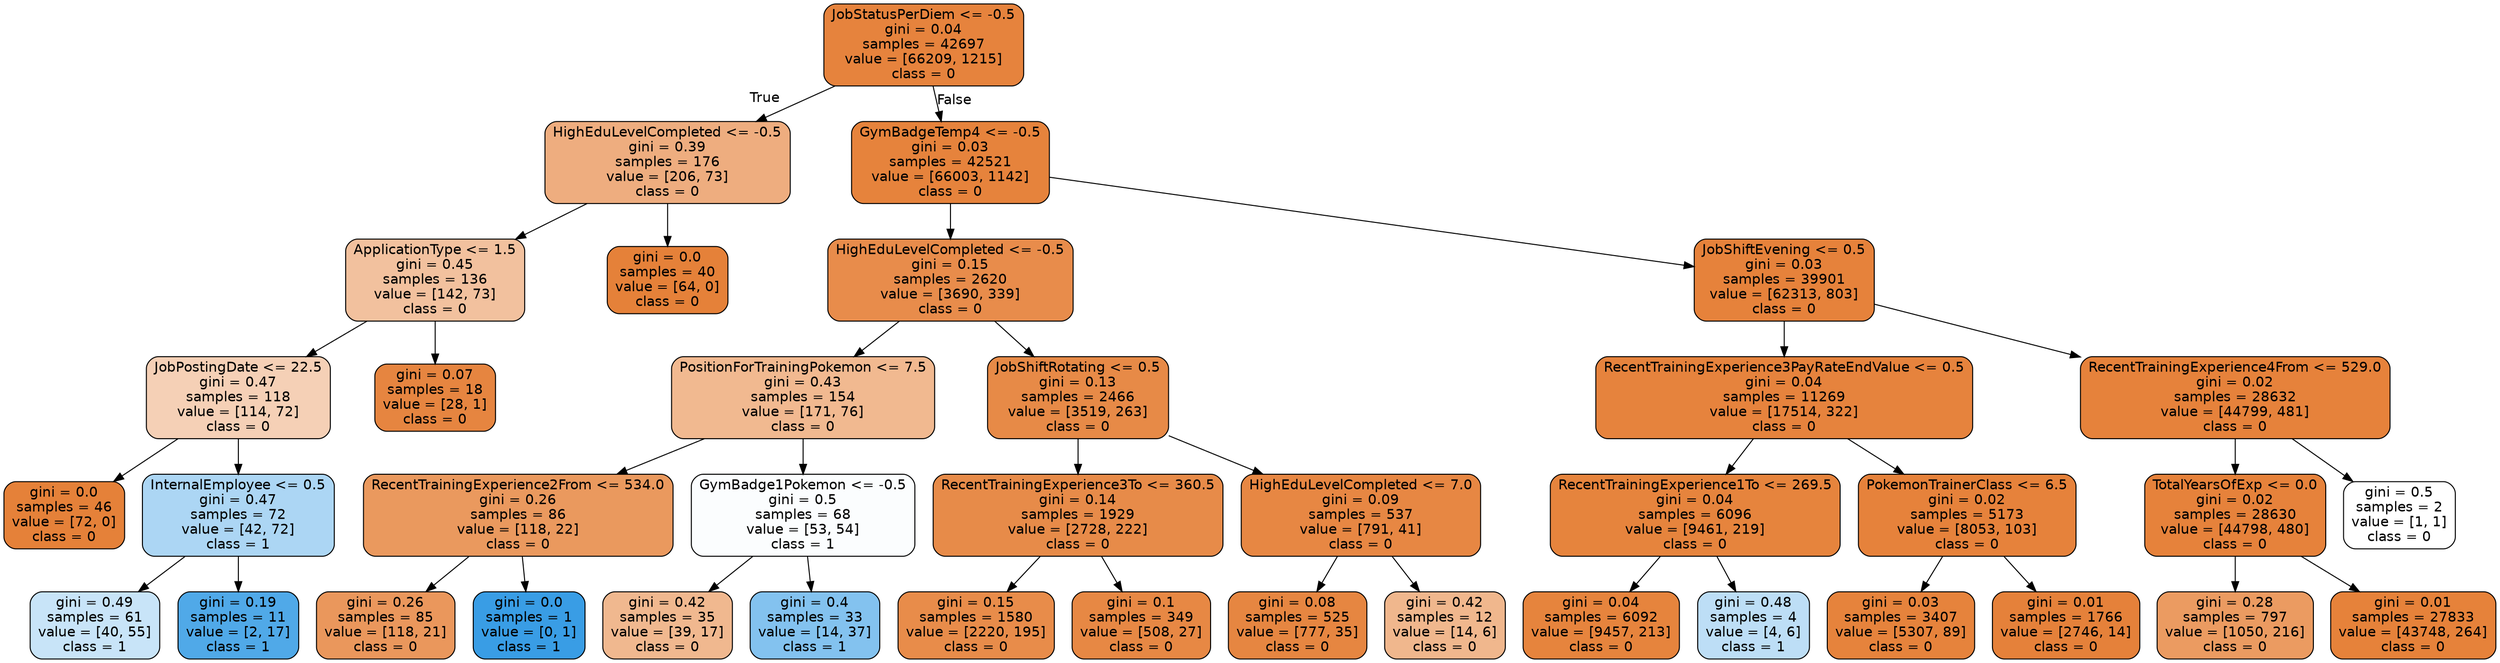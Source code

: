 digraph Tree {
node [shape=box, style="filled, rounded", color="black", fontname=helvetica] ;
edge [fontname=helvetica] ;
0 [label="JobStatusPerDiem <= -0.5\ngini = 0.04\nsamples = 42697\nvalue = [66209, 1215]\nclass = 0", fillcolor="#e58139fa"] ;
1 [label="HighEduLevelCompleted <= -0.5\ngini = 0.39\nsamples = 176\nvalue = [206, 73]\nclass = 0", fillcolor="#e58139a5"] ;
0 -> 1 [labeldistance=2.5, labelangle=45, headlabel="True"] ;
2 [label="ApplicationType <= 1.5\ngini = 0.45\nsamples = 136\nvalue = [142, 73]\nclass = 0", fillcolor="#e581397c"] ;
1 -> 2 ;
3 [label="JobPostingDate <= 22.5\ngini = 0.47\nsamples = 118\nvalue = [114, 72]\nclass = 0", fillcolor="#e581395e"] ;
2 -> 3 ;
4 [label="gini = 0.0\nsamples = 46\nvalue = [72, 0]\nclass = 0", fillcolor="#e58139ff"] ;
3 -> 4 ;
5 [label="InternalEmployee <= 0.5\ngini = 0.47\nsamples = 72\nvalue = [42, 72]\nclass = 1", fillcolor="#399de56a"] ;
3 -> 5 ;
6 [label="gini = 0.49\nsamples = 61\nvalue = [40, 55]\nclass = 1", fillcolor="#399de546"] ;
5 -> 6 ;
7 [label="gini = 0.19\nsamples = 11\nvalue = [2, 17]\nclass = 1", fillcolor="#399de5e1"] ;
5 -> 7 ;
8 [label="gini = 0.07\nsamples = 18\nvalue = [28, 1]\nclass = 0", fillcolor="#e58139f6"] ;
2 -> 8 ;
9 [label="gini = 0.0\nsamples = 40\nvalue = [64, 0]\nclass = 0", fillcolor="#e58139ff"] ;
1 -> 9 ;
10 [label="GymBadgeTemp4 <= -0.5\ngini = 0.03\nsamples = 42521\nvalue = [66003, 1142]\nclass = 0", fillcolor="#e58139fb"] ;
0 -> 10 [labeldistance=2.5, labelangle=-45, headlabel="False"] ;
11 [label="HighEduLevelCompleted <= -0.5\ngini = 0.15\nsamples = 2620\nvalue = [3690, 339]\nclass = 0", fillcolor="#e58139e8"] ;
10 -> 11 ;
12 [label="PositionForTrainingPokemon <= 7.5\ngini = 0.43\nsamples = 154\nvalue = [171, 76]\nclass = 0", fillcolor="#e581398e"] ;
11 -> 12 ;
13 [label="RecentTrainingExperience2From <= 534.0\ngini = 0.26\nsamples = 86\nvalue = [118, 22]\nclass = 0", fillcolor="#e58139cf"] ;
12 -> 13 ;
14 [label="gini = 0.26\nsamples = 85\nvalue = [118, 21]\nclass = 0", fillcolor="#e58139d2"] ;
13 -> 14 ;
15 [label="gini = 0.0\nsamples = 1\nvalue = [0, 1]\nclass = 1", fillcolor="#399de5ff"] ;
13 -> 15 ;
16 [label="GymBadge1Pokemon <= -0.5\ngini = 0.5\nsamples = 68\nvalue = [53, 54]\nclass = 1", fillcolor="#399de505"] ;
12 -> 16 ;
17 [label="gini = 0.42\nsamples = 35\nvalue = [39, 17]\nclass = 0", fillcolor="#e5813990"] ;
16 -> 17 ;
18 [label="gini = 0.4\nsamples = 33\nvalue = [14, 37]\nclass = 1", fillcolor="#399de59f"] ;
16 -> 18 ;
19 [label="JobShiftRotating <= 0.5\ngini = 0.13\nsamples = 2466\nvalue = [3519, 263]\nclass = 0", fillcolor="#e58139ec"] ;
11 -> 19 ;
20 [label="RecentTrainingExperience3To <= 360.5\ngini = 0.14\nsamples = 1929\nvalue = [2728, 222]\nclass = 0", fillcolor="#e58139ea"] ;
19 -> 20 ;
21 [label="gini = 0.15\nsamples = 1580\nvalue = [2220, 195]\nclass = 0", fillcolor="#e58139e9"] ;
20 -> 21 ;
22 [label="gini = 0.1\nsamples = 349\nvalue = [508, 27]\nclass = 0", fillcolor="#e58139f1"] ;
20 -> 22 ;
23 [label="HighEduLevelCompleted <= 7.0\ngini = 0.09\nsamples = 537\nvalue = [791, 41]\nclass = 0", fillcolor="#e58139f2"] ;
19 -> 23 ;
24 [label="gini = 0.08\nsamples = 525\nvalue = [777, 35]\nclass = 0", fillcolor="#e58139f4"] ;
23 -> 24 ;
25 [label="gini = 0.42\nsamples = 12\nvalue = [14, 6]\nclass = 0", fillcolor="#e5813992"] ;
23 -> 25 ;
26 [label="JobShiftEvening <= 0.5\ngini = 0.03\nsamples = 39901\nvalue = [62313, 803]\nclass = 0", fillcolor="#e58139fc"] ;
10 -> 26 ;
27 [label="RecentTrainingExperience3PayRateEndValue <= 0.5\ngini = 0.04\nsamples = 11269\nvalue = [17514, 322]\nclass = 0", fillcolor="#e58139fa"] ;
26 -> 27 ;
28 [label="RecentTrainingExperience1To <= 269.5\ngini = 0.04\nsamples = 6096\nvalue = [9461, 219]\nclass = 0", fillcolor="#e58139f9"] ;
27 -> 28 ;
29 [label="gini = 0.04\nsamples = 6092\nvalue = [9457, 213]\nclass = 0", fillcolor="#e58139f9"] ;
28 -> 29 ;
30 [label="gini = 0.48\nsamples = 4\nvalue = [4, 6]\nclass = 1", fillcolor="#399de555"] ;
28 -> 30 ;
31 [label="PokemonTrainerClass <= 6.5\ngini = 0.02\nsamples = 5173\nvalue = [8053, 103]\nclass = 0", fillcolor="#e58139fc"] ;
27 -> 31 ;
32 [label="gini = 0.03\nsamples = 3407\nvalue = [5307, 89]\nclass = 0", fillcolor="#e58139fb"] ;
31 -> 32 ;
33 [label="gini = 0.01\nsamples = 1766\nvalue = [2746, 14]\nclass = 0", fillcolor="#e58139fe"] ;
31 -> 33 ;
34 [label="RecentTrainingExperience4From <= 529.0\ngini = 0.02\nsamples = 28632\nvalue = [44799, 481]\nclass = 0", fillcolor="#e58139fc"] ;
26 -> 34 ;
35 [label="TotalYearsOfExp <= 0.0\ngini = 0.02\nsamples = 28630\nvalue = [44798, 480]\nclass = 0", fillcolor="#e58139fc"] ;
34 -> 35 ;
36 [label="gini = 0.28\nsamples = 797\nvalue = [1050, 216]\nclass = 0", fillcolor="#e58139cb"] ;
35 -> 36 ;
37 [label="gini = 0.01\nsamples = 27833\nvalue = [43748, 264]\nclass = 0", fillcolor="#e58139fd"] ;
35 -> 37 ;
38 [label="gini = 0.5\nsamples = 2\nvalue = [1, 1]\nclass = 0", fillcolor="#e5813900"] ;
34 -> 38 ;
}
